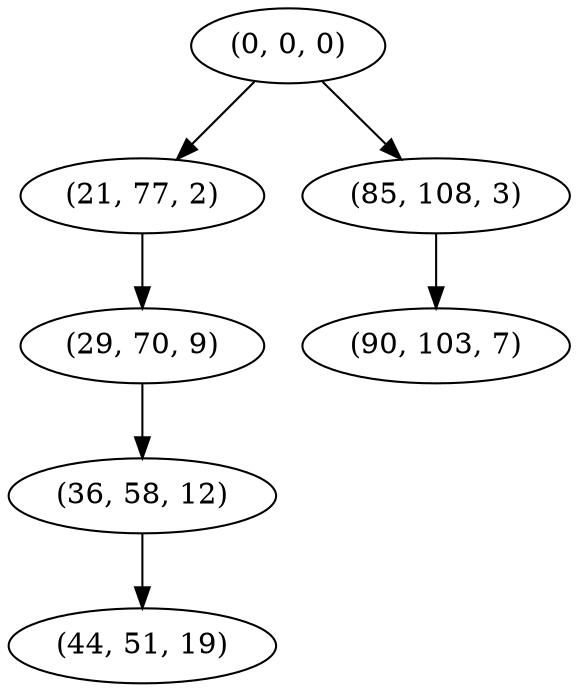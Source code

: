 digraph tree {
    "(0, 0, 0)";
    "(21, 77, 2)";
    "(29, 70, 9)";
    "(36, 58, 12)";
    "(44, 51, 19)";
    "(85, 108, 3)";
    "(90, 103, 7)";
    "(0, 0, 0)" -> "(21, 77, 2)";
    "(0, 0, 0)" -> "(85, 108, 3)";
    "(21, 77, 2)" -> "(29, 70, 9)";
    "(29, 70, 9)" -> "(36, 58, 12)";
    "(36, 58, 12)" -> "(44, 51, 19)";
    "(85, 108, 3)" -> "(90, 103, 7)";
}
